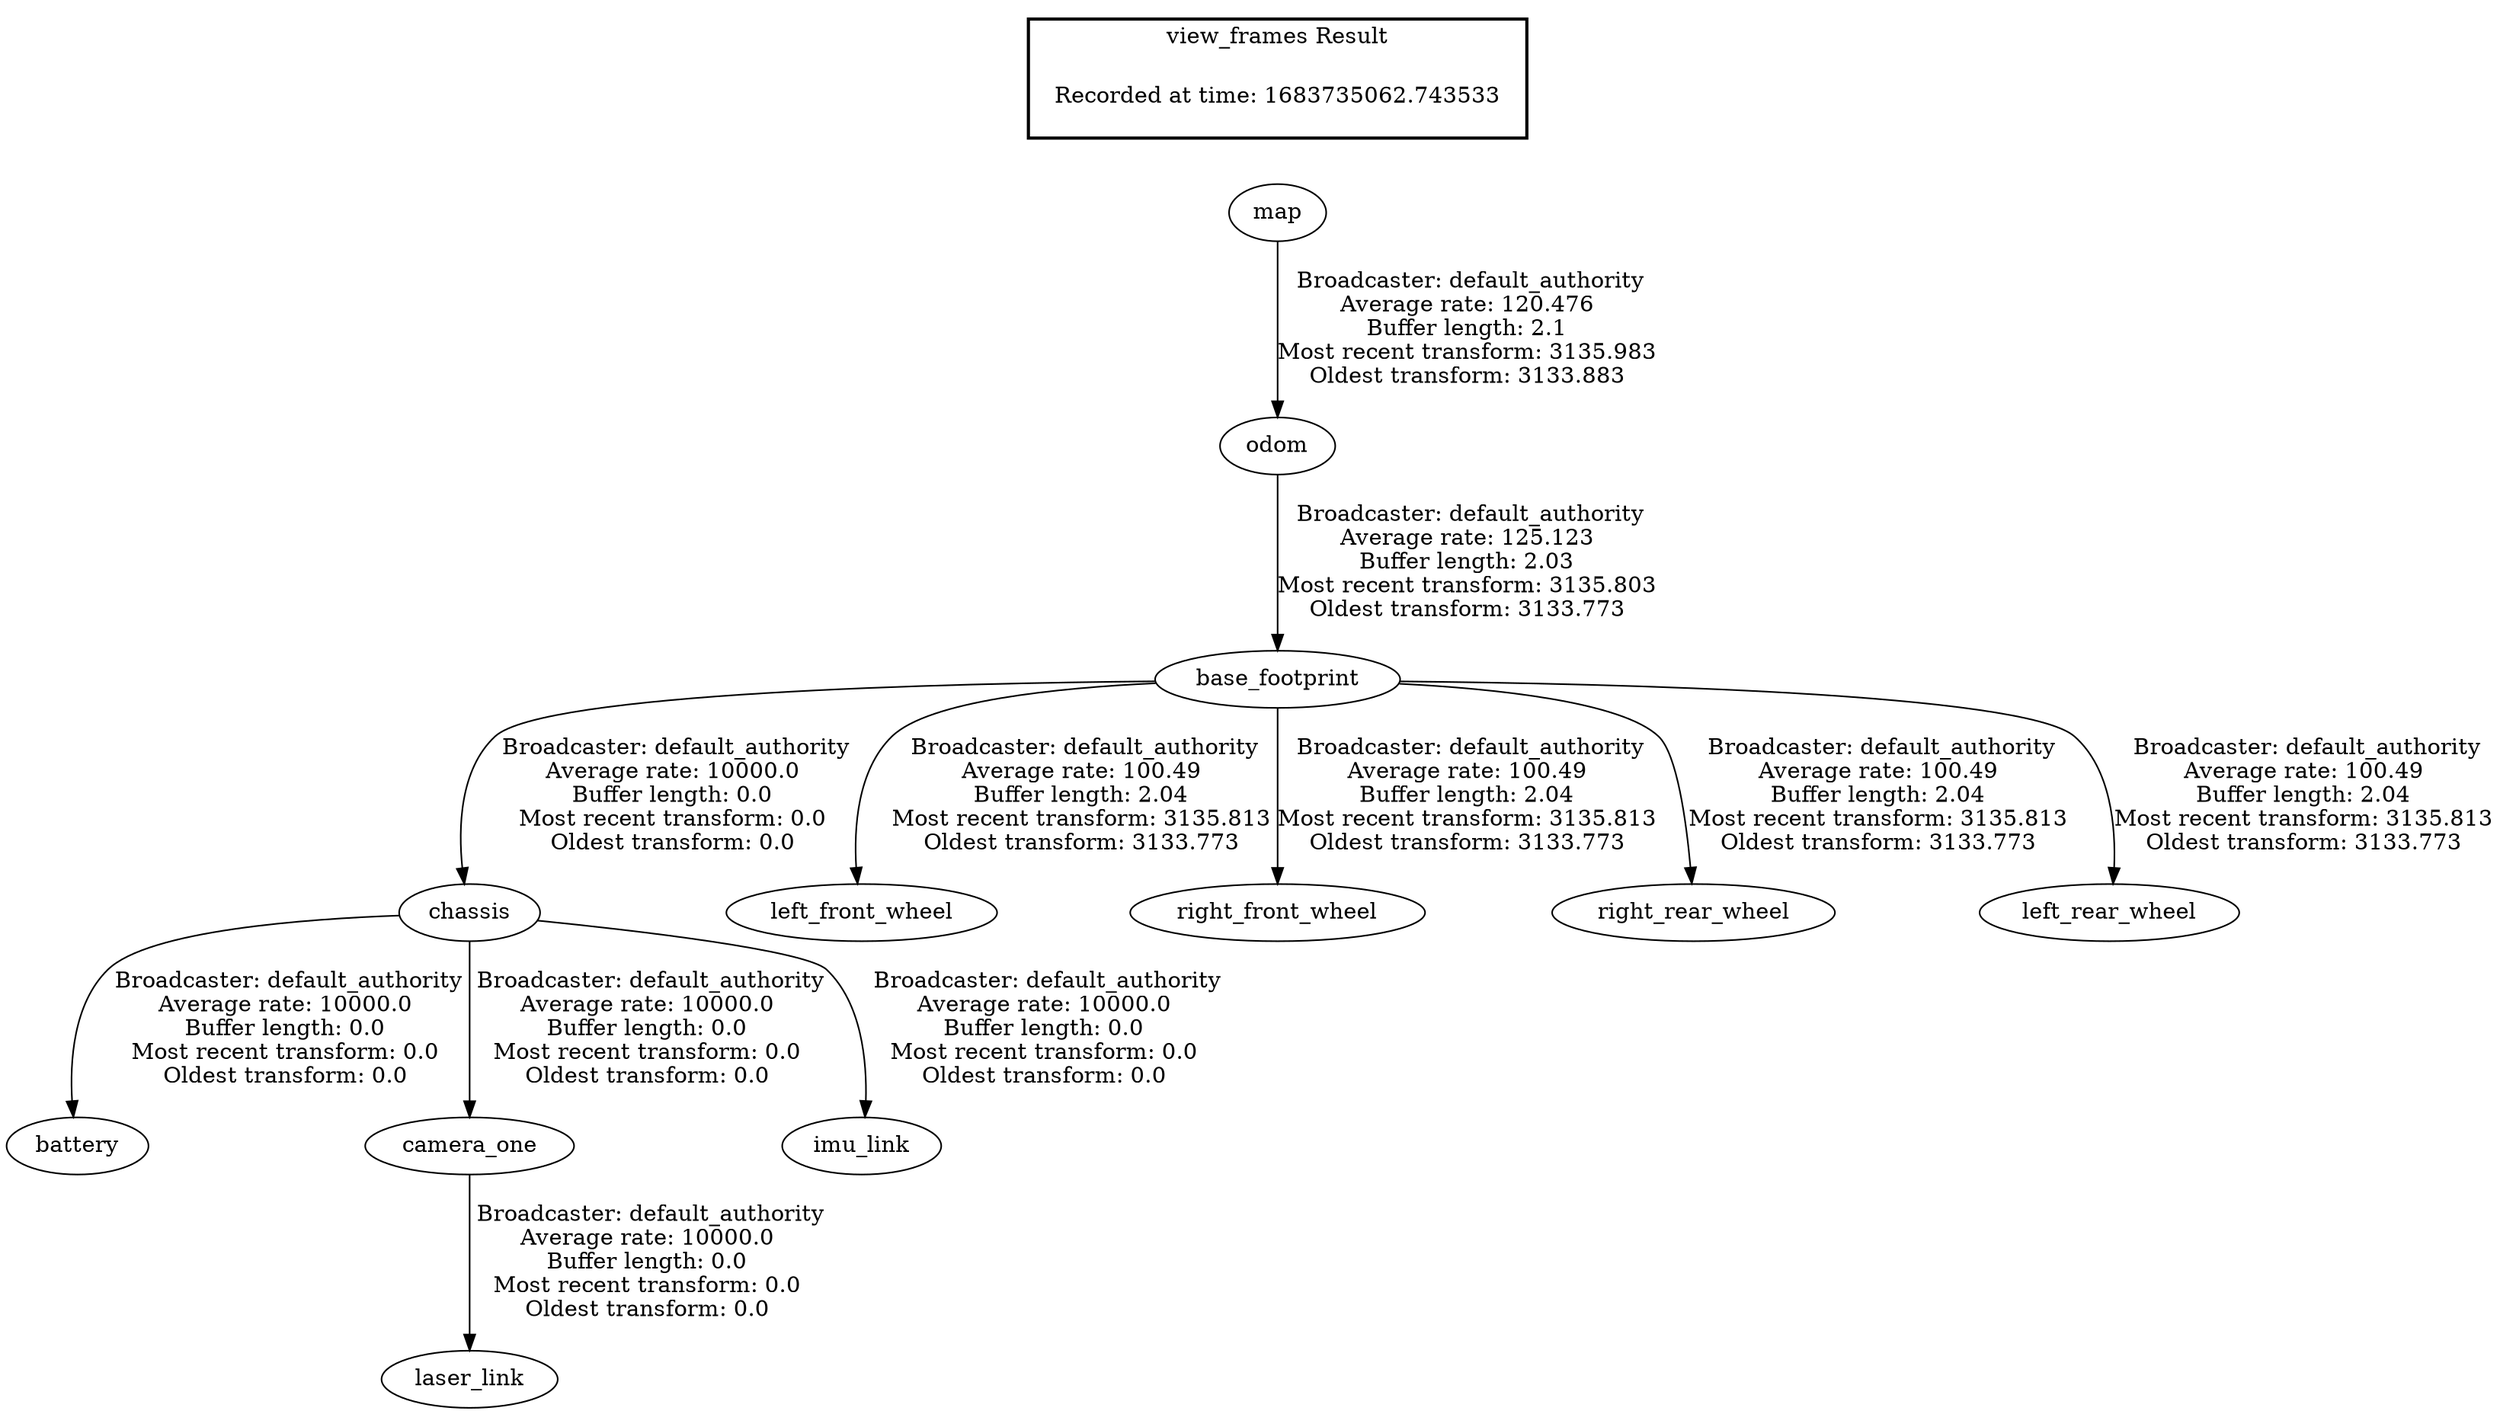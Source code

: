 digraph G {
"map" -> "odom"[label=" Broadcaster: default_authority\nAverage rate: 120.476\nBuffer length: 2.1\nMost recent transform: 3135.983\nOldest transform: 3133.883\n"];
"base_footprint" -> "chassis"[label=" Broadcaster: default_authority\nAverage rate: 10000.0\nBuffer length: 0.0\nMost recent transform: 0.0\nOldest transform: 0.0\n"];
"odom" -> "base_footprint"[label=" Broadcaster: default_authority\nAverage rate: 125.123\nBuffer length: 2.03\nMost recent transform: 3135.803\nOldest transform: 3133.773\n"];
"chassis" -> "battery"[label=" Broadcaster: default_authority\nAverage rate: 10000.0\nBuffer length: 0.0\nMost recent transform: 0.0\nOldest transform: 0.0\n"];
"chassis" -> "camera_one"[label=" Broadcaster: default_authority\nAverage rate: 10000.0\nBuffer length: 0.0\nMost recent transform: 0.0\nOldest transform: 0.0\n"];
"chassis" -> "imu_link"[label=" Broadcaster: default_authority\nAverage rate: 10000.0\nBuffer length: 0.0\nMost recent transform: 0.0\nOldest transform: 0.0\n"];
"camera_one" -> "laser_link"[label=" Broadcaster: default_authority\nAverage rate: 10000.0\nBuffer length: 0.0\nMost recent transform: 0.0\nOldest transform: 0.0\n"];
"base_footprint" -> "left_front_wheel"[label=" Broadcaster: default_authority\nAverage rate: 100.49\nBuffer length: 2.04\nMost recent transform: 3135.813\nOldest transform: 3133.773\n"];
"base_footprint" -> "right_front_wheel"[label=" Broadcaster: default_authority\nAverage rate: 100.49\nBuffer length: 2.04\nMost recent transform: 3135.813\nOldest transform: 3133.773\n"];
"base_footprint" -> "right_rear_wheel"[label=" Broadcaster: default_authority\nAverage rate: 100.49\nBuffer length: 2.04\nMost recent transform: 3135.813\nOldest transform: 3133.773\n"];
"base_footprint" -> "left_rear_wheel"[label=" Broadcaster: default_authority\nAverage rate: 100.49\nBuffer length: 2.04\nMost recent transform: 3135.813\nOldest transform: 3133.773\n"];
edge [style=invis];
 subgraph cluster_legend { style=bold; color=black; label ="view_frames Result";
"Recorded at time: 1683735062.743533"[ shape=plaintext ] ;
}->"map";
}
